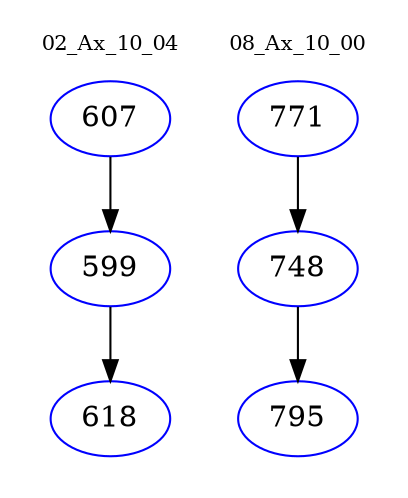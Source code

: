 digraph{
subgraph cluster_0 {
color = white
label = "02_Ax_10_04";
fontsize=10;
T0_607 [label="607", color="blue"]
T0_607 -> T0_599 [color="black"]
T0_599 [label="599", color="blue"]
T0_599 -> T0_618 [color="black"]
T0_618 [label="618", color="blue"]
}
subgraph cluster_1 {
color = white
label = "08_Ax_10_00";
fontsize=10;
T1_771 [label="771", color="blue"]
T1_771 -> T1_748 [color="black"]
T1_748 [label="748", color="blue"]
T1_748 -> T1_795 [color="black"]
T1_795 [label="795", color="blue"]
}
}
